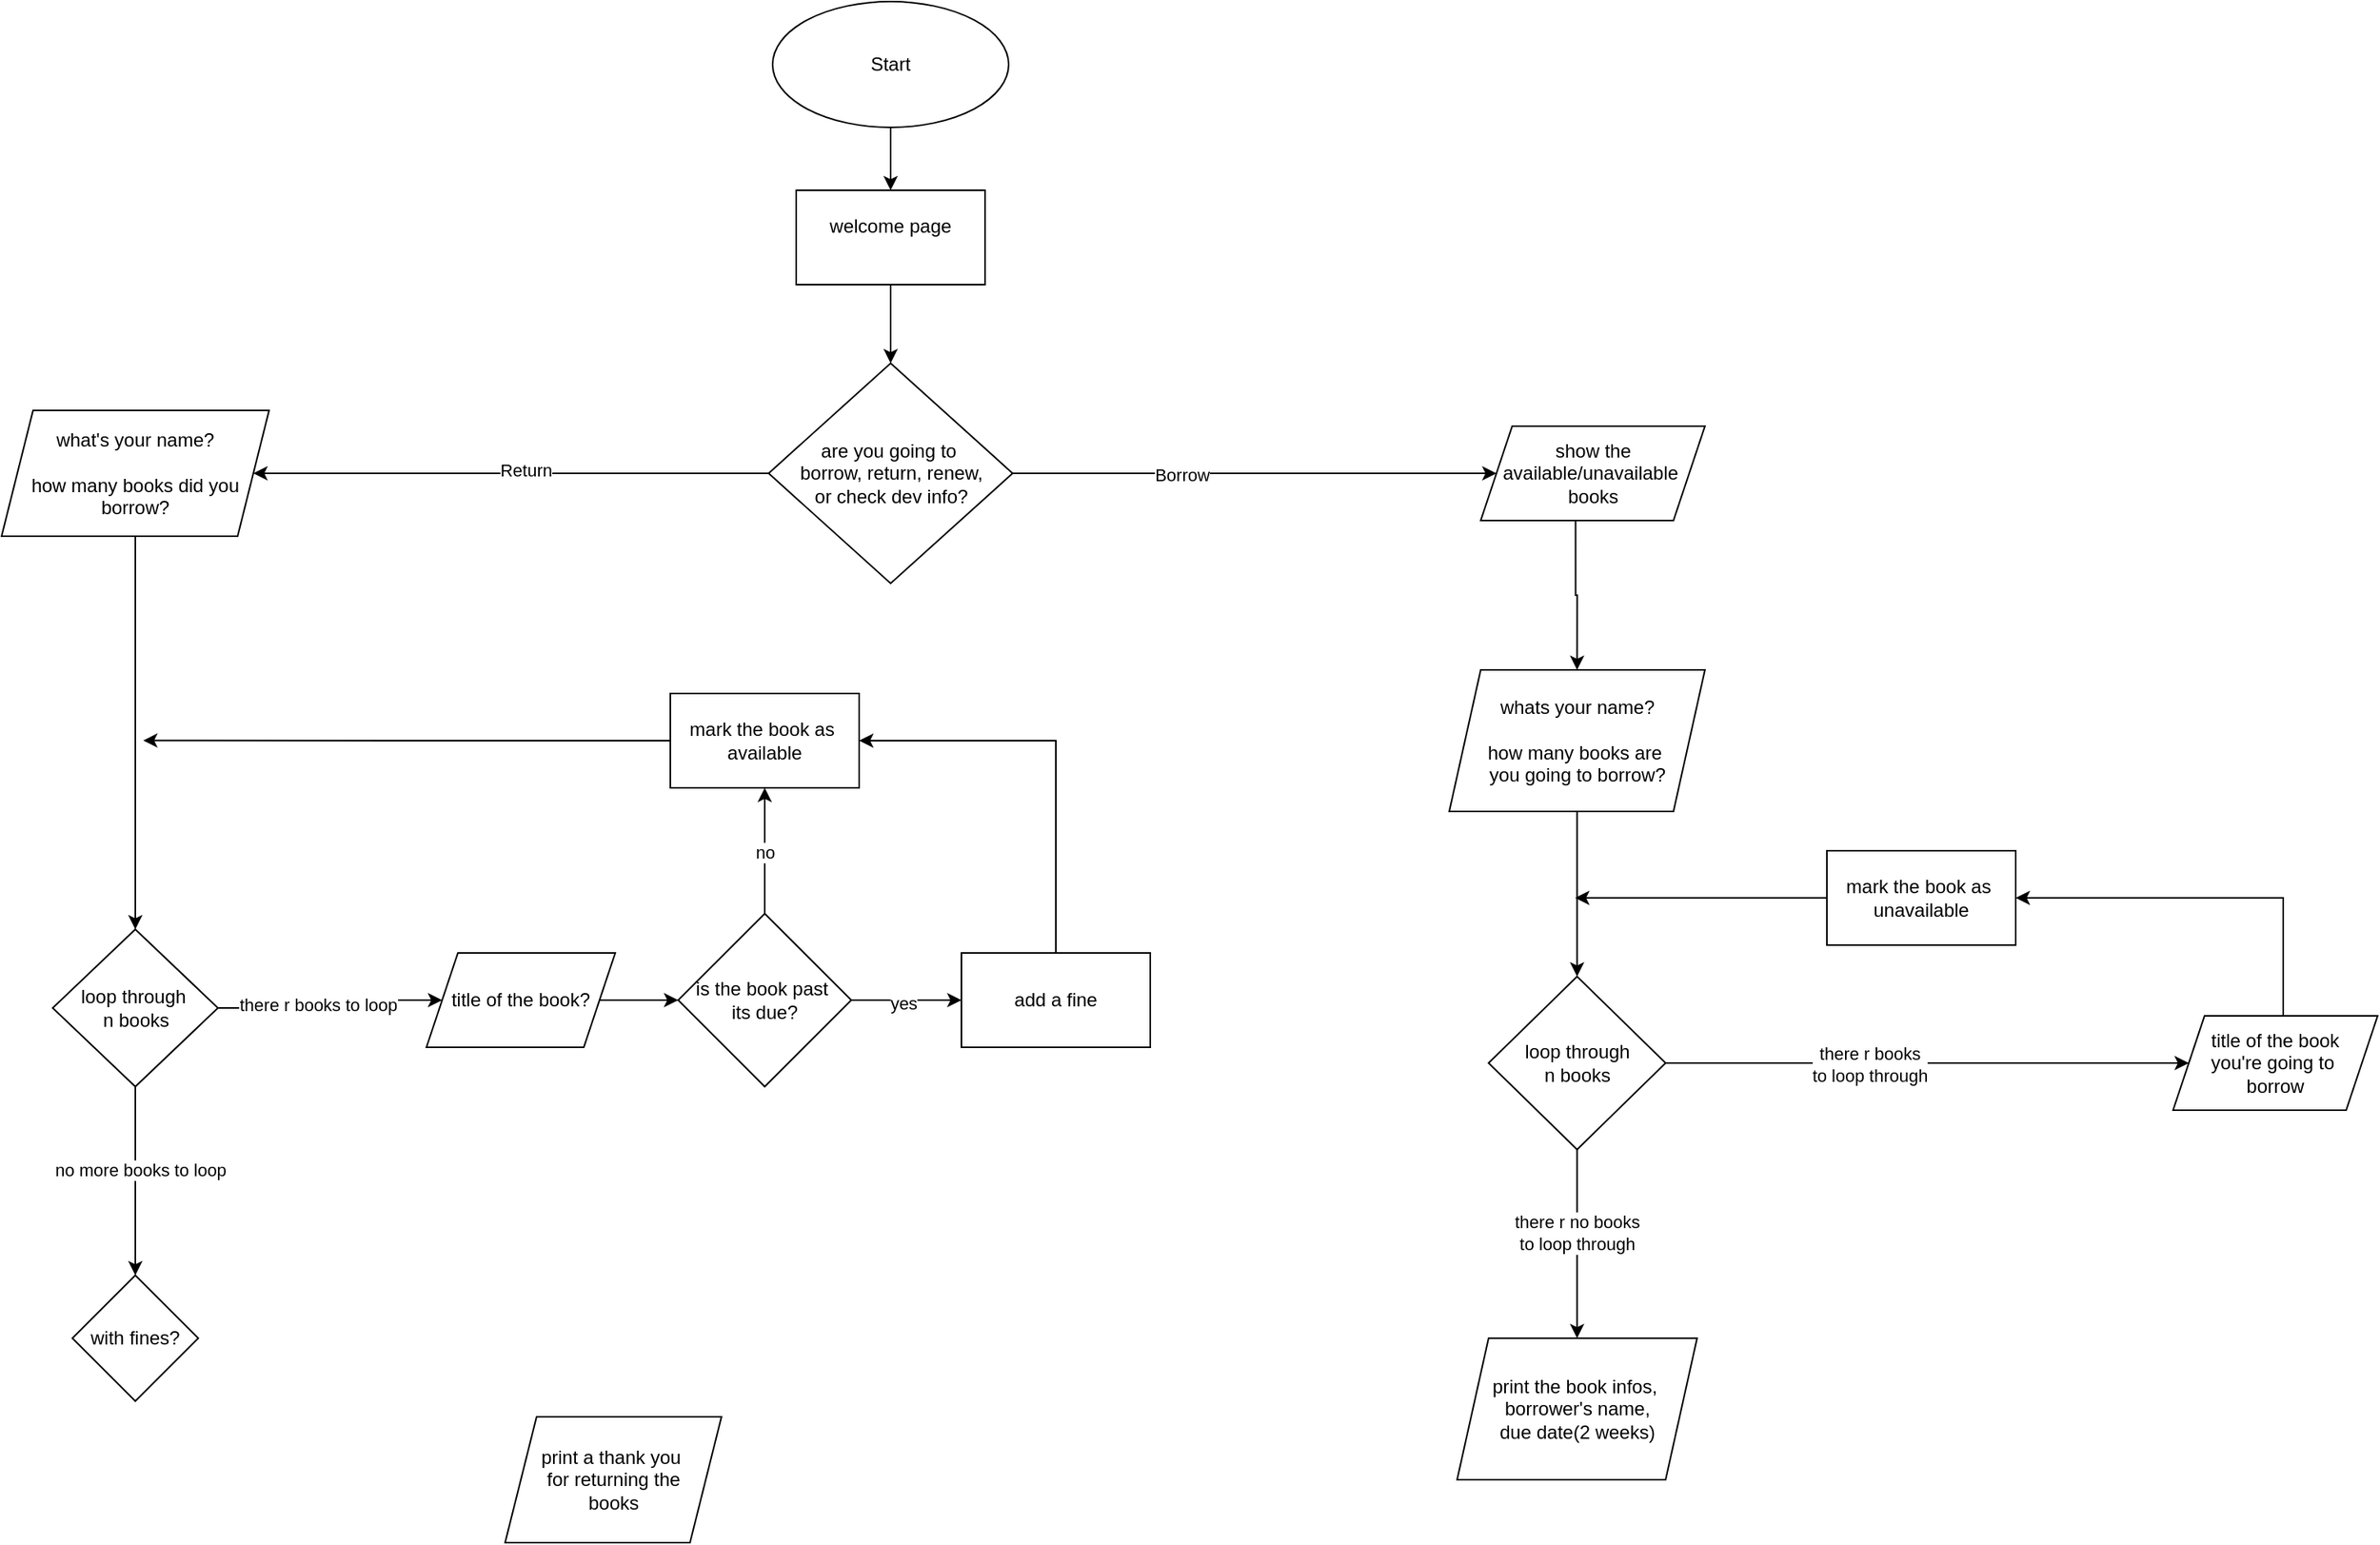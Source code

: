 <mxfile version="24.7.12">
  <diagram id="C5RBs43oDa-KdzZeNtuy" name="Page-1">
    <mxGraphModel dx="1818" dy="982" grid="1" gridSize="10" guides="1" tooltips="1" connect="1" arrows="1" fold="1" page="1" pageScale="1" pageWidth="2000" pageHeight="1600" math="0" shadow="0">
      <root>
        <mxCell id="WIyWlLk6GJQsqaUBKTNV-0" />
        <mxCell id="WIyWlLk6GJQsqaUBKTNV-1" parent="WIyWlLk6GJQsqaUBKTNV-0" />
        <mxCell id="SnbYtqvOmOJBrR4244Wj-4" value="" style="edgeStyle=orthogonalEdgeStyle;rounded=0;orthogonalLoop=1;jettySize=auto;html=1;" edge="1" parent="WIyWlLk6GJQsqaUBKTNV-1" source="SnbYtqvOmOJBrR4244Wj-0" target="SnbYtqvOmOJBrR4244Wj-2">
          <mxGeometry relative="1" as="geometry" />
        </mxCell>
        <mxCell id="SnbYtqvOmOJBrR4244Wj-0" value="Start" style="ellipse;whiteSpace=wrap;html=1;" vertex="1" parent="WIyWlLk6GJQsqaUBKTNV-1">
          <mxGeometry x="590" y="50" width="150" height="80" as="geometry" />
        </mxCell>
        <mxCell id="SnbYtqvOmOJBrR4244Wj-6" value="" style="edgeStyle=orthogonalEdgeStyle;rounded=0;orthogonalLoop=1;jettySize=auto;html=1;" edge="1" parent="WIyWlLk6GJQsqaUBKTNV-1" source="SnbYtqvOmOJBrR4244Wj-2" target="SnbYtqvOmOJBrR4244Wj-5">
          <mxGeometry relative="1" as="geometry" />
        </mxCell>
        <mxCell id="SnbYtqvOmOJBrR4244Wj-2" value="welcome page&lt;div&gt;&lt;br&gt;&lt;/div&gt;" style="rounded=0;whiteSpace=wrap;html=1;" vertex="1" parent="WIyWlLk6GJQsqaUBKTNV-1">
          <mxGeometry x="605" y="170" width="120" height="60" as="geometry" />
        </mxCell>
        <mxCell id="SnbYtqvOmOJBrR4244Wj-9" value="" style="edgeStyle=orthogonalEdgeStyle;rounded=0;orthogonalLoop=1;jettySize=auto;html=1;" edge="1" parent="WIyWlLk6GJQsqaUBKTNV-1" source="SnbYtqvOmOJBrR4244Wj-5" target="SnbYtqvOmOJBrR4244Wj-15">
          <mxGeometry relative="1" as="geometry">
            <mxPoint x="867.5" y="410" as="targetPoint" />
            <Array as="points">
              <mxPoint x="960" y="350" />
              <mxPoint x="960" y="350" />
            </Array>
          </mxGeometry>
        </mxCell>
        <mxCell id="SnbYtqvOmOJBrR4244Wj-10" value="Borrow" style="edgeLabel;html=1;align=center;verticalAlign=middle;resizable=0;points=[];" vertex="1" connectable="0" parent="SnbYtqvOmOJBrR4244Wj-9">
          <mxGeometry x="-0.302" y="-1" relative="1" as="geometry">
            <mxPoint as="offset" />
          </mxGeometry>
        </mxCell>
        <mxCell id="SnbYtqvOmOJBrR4244Wj-30" value="" style="edgeStyle=orthogonalEdgeStyle;rounded=0;orthogonalLoop=1;jettySize=auto;html=1;" edge="1" parent="WIyWlLk6GJQsqaUBKTNV-1" source="SnbYtqvOmOJBrR4244Wj-5" target="SnbYtqvOmOJBrR4244Wj-29">
          <mxGeometry relative="1" as="geometry" />
        </mxCell>
        <mxCell id="SnbYtqvOmOJBrR4244Wj-31" value="Return" style="edgeLabel;html=1;align=center;verticalAlign=middle;resizable=0;points=[];" vertex="1" connectable="0" parent="SnbYtqvOmOJBrR4244Wj-30">
          <mxGeometry x="-0.055" y="-2" relative="1" as="geometry">
            <mxPoint as="offset" />
          </mxGeometry>
        </mxCell>
        <mxCell id="SnbYtqvOmOJBrR4244Wj-5" value="are you going to&amp;nbsp;&lt;div&gt;borrow,&amp;nbsp;&lt;span style=&quot;background-color: initial;&quot;&gt;return, renew,&lt;/span&gt;&lt;/div&gt;&lt;div&gt;&lt;span style=&quot;background-color: initial;&quot;&gt;or check dev info?&lt;/span&gt;&lt;/div&gt;" style="rhombus;whiteSpace=wrap;html=1;" vertex="1" parent="WIyWlLk6GJQsqaUBKTNV-1">
          <mxGeometry x="587.5" y="280" width="155" height="140" as="geometry" />
        </mxCell>
        <mxCell id="SnbYtqvOmOJBrR4244Wj-13" value="" style="edgeStyle=orthogonalEdgeStyle;rounded=0;orthogonalLoop=1;jettySize=auto;html=1;entryX=0.5;entryY=0;entryDx=0;entryDy=0;exitX=0.423;exitY=1.001;exitDx=0;exitDy=0;exitPerimeter=0;" edge="1" parent="WIyWlLk6GJQsqaUBKTNV-1" source="SnbYtqvOmOJBrR4244Wj-15" target="SnbYtqvOmOJBrR4244Wj-14">
          <mxGeometry relative="1" as="geometry">
            <mxPoint x="927.5" y="440.0" as="sourcePoint" />
            <mxPoint x="927.5" y="500" as="targetPoint" />
          </mxGeometry>
        </mxCell>
        <mxCell id="SnbYtqvOmOJBrR4244Wj-17" value="" style="edgeStyle=orthogonalEdgeStyle;rounded=0;orthogonalLoop=1;jettySize=auto;html=1;" edge="1" parent="WIyWlLk6GJQsqaUBKTNV-1" source="SnbYtqvOmOJBrR4244Wj-14" target="SnbYtqvOmOJBrR4244Wj-16">
          <mxGeometry relative="1" as="geometry" />
        </mxCell>
        <mxCell id="SnbYtqvOmOJBrR4244Wj-14" value="&lt;div&gt;whats your name?&lt;/div&gt;&lt;div&gt;&lt;br&gt;&lt;/div&gt;how many books are&amp;nbsp;&lt;div&gt;you going to borrow?&lt;/div&gt;" style="shape=parallelogram;perimeter=parallelogramPerimeter;whiteSpace=wrap;html=1;fixedSize=1;" vertex="1" parent="WIyWlLk6GJQsqaUBKTNV-1">
          <mxGeometry x="1020" y="475" width="162.5" height="90" as="geometry" />
        </mxCell>
        <mxCell id="SnbYtqvOmOJBrR4244Wj-15" value="show the available/unavailable&amp;nbsp;&lt;div&gt;books&lt;/div&gt;" style="shape=parallelogram;perimeter=parallelogramPerimeter;whiteSpace=wrap;html=1;fixedSize=1;" vertex="1" parent="WIyWlLk6GJQsqaUBKTNV-1">
          <mxGeometry x="1040" y="320" width="142.5" height="60" as="geometry" />
        </mxCell>
        <mxCell id="SnbYtqvOmOJBrR4244Wj-21" value="" style="edgeStyle=orthogonalEdgeStyle;rounded=0;orthogonalLoop=1;jettySize=auto;html=1;" edge="1" parent="WIyWlLk6GJQsqaUBKTNV-1" source="SnbYtqvOmOJBrR4244Wj-16" target="SnbYtqvOmOJBrR4244Wj-20">
          <mxGeometry relative="1" as="geometry" />
        </mxCell>
        <mxCell id="SnbYtqvOmOJBrR4244Wj-23" value="there r books&lt;div&gt;to loop through&lt;/div&gt;" style="edgeLabel;html=1;align=center;verticalAlign=middle;resizable=0;points=[];" vertex="1" connectable="0" parent="SnbYtqvOmOJBrR4244Wj-21">
          <mxGeometry x="-0.221" y="-1" relative="1" as="geometry">
            <mxPoint as="offset" />
          </mxGeometry>
        </mxCell>
        <mxCell id="SnbYtqvOmOJBrR4244Wj-25" value="" style="edgeStyle=orthogonalEdgeStyle;rounded=0;orthogonalLoop=1;jettySize=auto;html=1;entryX=0.5;entryY=0;entryDx=0;entryDy=0;" edge="1" parent="WIyWlLk6GJQsqaUBKTNV-1" source="SnbYtqvOmOJBrR4244Wj-16" target="SnbYtqvOmOJBrR4244Wj-27">
          <mxGeometry relative="1" as="geometry">
            <mxPoint x="927.545" y="875" as="targetPoint" />
          </mxGeometry>
        </mxCell>
        <mxCell id="SnbYtqvOmOJBrR4244Wj-26" value="there r no books&lt;div&gt;to loop through&lt;/div&gt;" style="edgeLabel;html=1;align=center;verticalAlign=middle;resizable=0;points=[];" vertex="1" connectable="0" parent="SnbYtqvOmOJBrR4244Wj-25">
          <mxGeometry x="-0.114" y="-1" relative="1" as="geometry">
            <mxPoint as="offset" />
          </mxGeometry>
        </mxCell>
        <mxCell id="SnbYtqvOmOJBrR4244Wj-16" value="loop through&lt;div&gt;n books&lt;/div&gt;" style="rhombus;whiteSpace=wrap;html=1;" vertex="1" parent="WIyWlLk6GJQsqaUBKTNV-1">
          <mxGeometry x="1045" y="670" width="112.5" height="110" as="geometry" />
        </mxCell>
        <mxCell id="SnbYtqvOmOJBrR4244Wj-22" style="edgeStyle=orthogonalEdgeStyle;rounded=0;orthogonalLoop=1;jettySize=auto;html=1;exitX=0.5;exitY=0;exitDx=0;exitDy=0;entryX=1;entryY=0.5;entryDx=0;entryDy=0;" edge="1" parent="WIyWlLk6GJQsqaUBKTNV-1" source="SnbYtqvOmOJBrR4244Wj-20" target="SnbYtqvOmOJBrR4244Wj-40">
          <mxGeometry relative="1" as="geometry">
            <mxPoint x="930" y="620" as="targetPoint" />
            <Array as="points">
              <mxPoint x="1550" y="695" />
              <mxPoint x="1550" y="620" />
            </Array>
          </mxGeometry>
        </mxCell>
        <mxCell id="SnbYtqvOmOJBrR4244Wj-20" value="title of the book&lt;div&gt;you&#39;re going to&amp;nbsp;&lt;/div&gt;&lt;div&gt;borrow&lt;/div&gt;" style="shape=parallelogram;perimeter=parallelogramPerimeter;whiteSpace=wrap;html=1;fixedSize=1;" vertex="1" parent="WIyWlLk6GJQsqaUBKTNV-1">
          <mxGeometry x="1480" y="695" width="130" height="60" as="geometry" />
        </mxCell>
        <mxCell id="SnbYtqvOmOJBrR4244Wj-27" value="print the book infos,&amp;nbsp;&lt;div&gt;borrower&#39;s name,&lt;/div&gt;&lt;div&gt;due date(2 weeks)&lt;/div&gt;" style="shape=parallelogram;perimeter=parallelogramPerimeter;whiteSpace=wrap;html=1;fixedSize=1;" vertex="1" parent="WIyWlLk6GJQsqaUBKTNV-1">
          <mxGeometry x="1025" y="900" width="152.5" height="90" as="geometry" />
        </mxCell>
        <mxCell id="SnbYtqvOmOJBrR4244Wj-33" value="" style="edgeStyle=orthogonalEdgeStyle;rounded=0;orthogonalLoop=1;jettySize=auto;html=1;" edge="1" parent="WIyWlLk6GJQsqaUBKTNV-1" source="SnbYtqvOmOJBrR4244Wj-29" target="SnbYtqvOmOJBrR4244Wj-32">
          <mxGeometry relative="1" as="geometry" />
        </mxCell>
        <mxCell id="SnbYtqvOmOJBrR4244Wj-29" value="what&#39;s your name?&lt;div&gt;&lt;br&gt;&lt;div&gt;how many books did you borrow?&lt;/div&gt;&lt;/div&gt;" style="shape=parallelogram;perimeter=parallelogramPerimeter;whiteSpace=wrap;html=1;fixedSize=1;" vertex="1" parent="WIyWlLk6GJQsqaUBKTNV-1">
          <mxGeometry x="100" y="310" width="170" height="80" as="geometry" />
        </mxCell>
        <mxCell id="SnbYtqvOmOJBrR4244Wj-35" value="" style="edgeStyle=orthogonalEdgeStyle;rounded=0;orthogonalLoop=1;jettySize=auto;html=1;entryX=0;entryY=0.5;entryDx=0;entryDy=0;" edge="1" parent="WIyWlLk6GJQsqaUBKTNV-1" source="SnbYtqvOmOJBrR4244Wj-32" target="SnbYtqvOmOJBrR4244Wj-48">
          <mxGeometry relative="1" as="geometry">
            <mxPoint x="420" y="690" as="targetPoint" />
          </mxGeometry>
        </mxCell>
        <mxCell id="SnbYtqvOmOJBrR4244Wj-45" value="there r books to loop" style="edgeLabel;html=1;align=center;verticalAlign=middle;resizable=0;points=[];" vertex="1" connectable="0" parent="SnbYtqvOmOJBrR4244Wj-35">
          <mxGeometry x="-0.063" y="3" relative="1" as="geometry">
            <mxPoint as="offset" />
          </mxGeometry>
        </mxCell>
        <mxCell id="SnbYtqvOmOJBrR4244Wj-47" value="" style="edgeStyle=orthogonalEdgeStyle;rounded=0;orthogonalLoop=1;jettySize=auto;html=1;entryX=0.5;entryY=0;entryDx=0;entryDy=0;" edge="1" parent="WIyWlLk6GJQsqaUBKTNV-1" source="SnbYtqvOmOJBrR4244Wj-32" target="SnbYtqvOmOJBrR4244Wj-53">
          <mxGeometry relative="1" as="geometry" />
        </mxCell>
        <mxCell id="SnbYtqvOmOJBrR4244Wj-50" value="no more books to loop" style="edgeLabel;html=1;align=center;verticalAlign=middle;resizable=0;points=[];" vertex="1" connectable="0" parent="SnbYtqvOmOJBrR4244Wj-47">
          <mxGeometry x="-0.134" y="3" relative="1" as="geometry">
            <mxPoint y="1" as="offset" />
          </mxGeometry>
        </mxCell>
        <mxCell id="SnbYtqvOmOJBrR4244Wj-32" value="loop through&amp;nbsp;&lt;div&gt;n books&lt;/div&gt;" style="rhombus;whiteSpace=wrap;html=1;" vertex="1" parent="WIyWlLk6GJQsqaUBKTNV-1">
          <mxGeometry x="132.5" y="640" width="105" height="100" as="geometry" />
        </mxCell>
        <mxCell id="SnbYtqvOmOJBrR4244Wj-38" value="" style="edgeStyle=orthogonalEdgeStyle;rounded=0;orthogonalLoop=1;jettySize=auto;html=1;" edge="1" parent="WIyWlLk6GJQsqaUBKTNV-1" source="SnbYtqvOmOJBrR4244Wj-36" target="SnbYtqvOmOJBrR4244Wj-37">
          <mxGeometry relative="1" as="geometry" />
        </mxCell>
        <mxCell id="SnbYtqvOmOJBrR4244Wj-51" value="yes" style="edgeLabel;html=1;align=center;verticalAlign=middle;resizable=0;points=[];" vertex="1" connectable="0" parent="SnbYtqvOmOJBrR4244Wj-38">
          <mxGeometry x="-0.059" y="-2" relative="1" as="geometry">
            <mxPoint as="offset" />
          </mxGeometry>
        </mxCell>
        <mxCell id="SnbYtqvOmOJBrR4244Wj-43" style="edgeStyle=orthogonalEdgeStyle;rounded=0;orthogonalLoop=1;jettySize=auto;html=1;exitX=0.5;exitY=0;exitDx=0;exitDy=0;entryX=0.5;entryY=1;entryDx=0;entryDy=0;" edge="1" parent="WIyWlLk6GJQsqaUBKTNV-1" source="SnbYtqvOmOJBrR4244Wj-36" target="SnbYtqvOmOJBrR4244Wj-39">
          <mxGeometry relative="1" as="geometry" />
        </mxCell>
        <mxCell id="SnbYtqvOmOJBrR4244Wj-52" value="no" style="edgeLabel;html=1;align=center;verticalAlign=middle;resizable=0;points=[];" vertex="1" connectable="0" parent="SnbYtqvOmOJBrR4244Wj-43">
          <mxGeometry x="-0.024" relative="1" as="geometry">
            <mxPoint as="offset" />
          </mxGeometry>
        </mxCell>
        <mxCell id="SnbYtqvOmOJBrR4244Wj-36" value="is the book past&amp;nbsp;&lt;div&gt;its due?&lt;/div&gt;" style="rhombus;whiteSpace=wrap;html=1;" vertex="1" parent="WIyWlLk6GJQsqaUBKTNV-1">
          <mxGeometry x="530" y="630" width="110" height="110" as="geometry" />
        </mxCell>
        <mxCell id="SnbYtqvOmOJBrR4244Wj-42" style="edgeStyle=orthogonalEdgeStyle;rounded=0;orthogonalLoop=1;jettySize=auto;html=1;exitX=0.5;exitY=0;exitDx=0;exitDy=0;entryX=1;entryY=0.5;entryDx=0;entryDy=0;" edge="1" parent="WIyWlLk6GJQsqaUBKTNV-1" source="SnbYtqvOmOJBrR4244Wj-37" target="SnbYtqvOmOJBrR4244Wj-39">
          <mxGeometry relative="1" as="geometry">
            <mxPoint x="590" y="520" as="targetPoint" />
            <Array as="points">
              <mxPoint x="770" y="520" />
            </Array>
          </mxGeometry>
        </mxCell>
        <mxCell id="SnbYtqvOmOJBrR4244Wj-37" value="add a fine" style="whiteSpace=wrap;html=1;" vertex="1" parent="WIyWlLk6GJQsqaUBKTNV-1">
          <mxGeometry x="710" y="655" width="120" height="60" as="geometry" />
        </mxCell>
        <mxCell id="SnbYtqvOmOJBrR4244Wj-44" style="edgeStyle=orthogonalEdgeStyle;rounded=0;orthogonalLoop=1;jettySize=auto;html=1;exitX=0;exitY=0.5;exitDx=0;exitDy=0;" edge="1" parent="WIyWlLk6GJQsqaUBKTNV-1" source="SnbYtqvOmOJBrR4244Wj-39">
          <mxGeometry relative="1" as="geometry">
            <mxPoint x="190" y="519.909" as="targetPoint" />
          </mxGeometry>
        </mxCell>
        <mxCell id="SnbYtqvOmOJBrR4244Wj-39" value="mark the book as&amp;nbsp;&lt;div&gt;available&lt;/div&gt;" style="rounded=0;whiteSpace=wrap;html=1;" vertex="1" parent="WIyWlLk6GJQsqaUBKTNV-1">
          <mxGeometry x="525" y="490" width="120" height="60" as="geometry" />
        </mxCell>
        <mxCell id="SnbYtqvOmOJBrR4244Wj-41" style="edgeStyle=orthogonalEdgeStyle;rounded=0;orthogonalLoop=1;jettySize=auto;html=1;exitX=0;exitY=0.5;exitDx=0;exitDy=0;" edge="1" parent="WIyWlLk6GJQsqaUBKTNV-1" source="SnbYtqvOmOJBrR4244Wj-40">
          <mxGeometry relative="1" as="geometry">
            <mxPoint x="1100" y="620" as="targetPoint" />
          </mxGeometry>
        </mxCell>
        <mxCell id="SnbYtqvOmOJBrR4244Wj-40" value="mark the book as&amp;nbsp;&lt;div&gt;unavailable&lt;/div&gt;" style="rounded=0;whiteSpace=wrap;html=1;" vertex="1" parent="WIyWlLk6GJQsqaUBKTNV-1">
          <mxGeometry x="1260" y="590" width="120" height="60" as="geometry" />
        </mxCell>
        <mxCell id="SnbYtqvOmOJBrR4244Wj-46" value="print a thank you&amp;nbsp;&lt;div&gt;for returning the&lt;/div&gt;&lt;div&gt;books&lt;/div&gt;" style="shape=parallelogram;perimeter=parallelogramPerimeter;whiteSpace=wrap;html=1;fixedSize=1;" vertex="1" parent="WIyWlLk6GJQsqaUBKTNV-1">
          <mxGeometry x="420" y="950" width="137.5" height="80" as="geometry" />
        </mxCell>
        <mxCell id="SnbYtqvOmOJBrR4244Wj-49" value="" style="edgeStyle=orthogonalEdgeStyle;rounded=0;orthogonalLoop=1;jettySize=auto;html=1;" edge="1" parent="WIyWlLk6GJQsqaUBKTNV-1" source="SnbYtqvOmOJBrR4244Wj-48" target="SnbYtqvOmOJBrR4244Wj-36">
          <mxGeometry relative="1" as="geometry" />
        </mxCell>
        <mxCell id="SnbYtqvOmOJBrR4244Wj-48" value="title of the book?" style="shape=parallelogram;perimeter=parallelogramPerimeter;whiteSpace=wrap;html=1;fixedSize=1;" vertex="1" parent="WIyWlLk6GJQsqaUBKTNV-1">
          <mxGeometry x="370" y="655" width="120" height="60" as="geometry" />
        </mxCell>
        <mxCell id="SnbYtqvOmOJBrR4244Wj-53" value="with fines?" style="rhombus;whiteSpace=wrap;html=1;" vertex="1" parent="WIyWlLk6GJQsqaUBKTNV-1">
          <mxGeometry x="145" y="860" width="80" height="80" as="geometry" />
        </mxCell>
      </root>
    </mxGraphModel>
  </diagram>
</mxfile>
